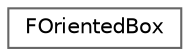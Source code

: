 digraph "Graphical Class Hierarchy"
{
 // INTERACTIVE_SVG=YES
 // LATEX_PDF_SIZE
  bgcolor="transparent";
  edge [fontname=Helvetica,fontsize=10,labelfontname=Helvetica,labelfontsize=10];
  node [fontname=Helvetica,fontsize=10,shape=box,height=0.2,width=0.4];
  rankdir="LR";
  Node0 [id="Node000000",label="FOrientedBox",height=0.2,width=0.4,color="grey40", fillcolor="white", style="filled",URL="$d0/d4d/structFOrientedBox.html",tooltip="Structure for arbitrarily oriented boxes (not necessarily axis-aligned)."];
}
